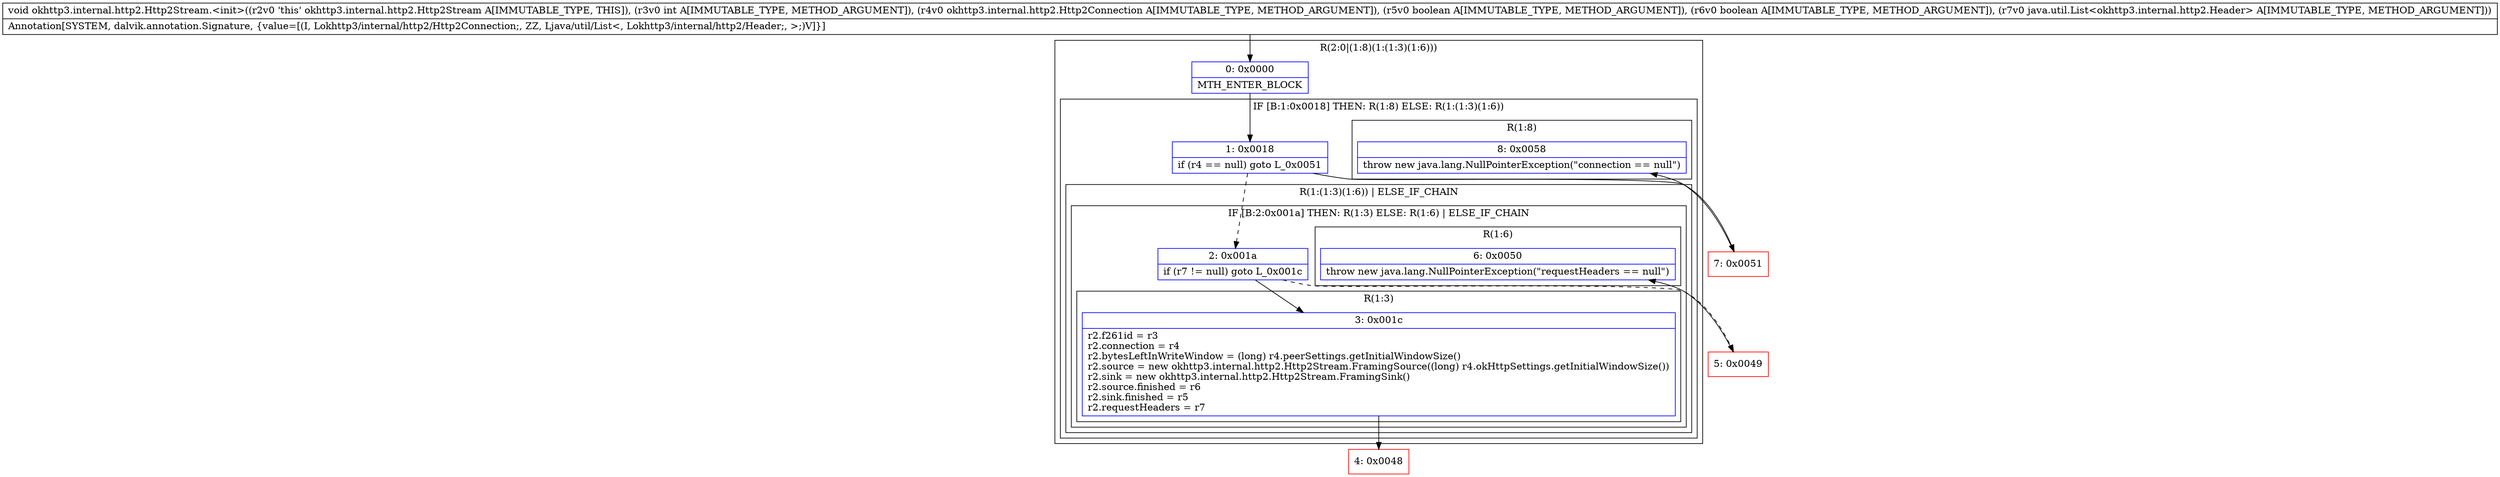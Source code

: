 digraph "CFG forokhttp3.internal.http2.Http2Stream.\<init\>(ILokhttp3\/internal\/http2\/Http2Connection;ZZLjava\/util\/List;)V" {
subgraph cluster_Region_1024253611 {
label = "R(2:0|(1:8)(1:(1:3)(1:6)))";
node [shape=record,color=blue];
Node_0 [shape=record,label="{0\:\ 0x0000|MTH_ENTER_BLOCK\l}"];
subgraph cluster_IfRegion_1463860313 {
label = "IF [B:1:0x0018] THEN: R(1:8) ELSE: R(1:(1:3)(1:6))";
node [shape=record,color=blue];
Node_1 [shape=record,label="{1\:\ 0x0018|if (r4 == null) goto L_0x0051\l}"];
subgraph cluster_Region_65111699 {
label = "R(1:8)";
node [shape=record,color=blue];
Node_8 [shape=record,label="{8\:\ 0x0058|throw new java.lang.NullPointerException(\"connection == null\")\l}"];
}
subgraph cluster_Region_842908178 {
label = "R(1:(1:3)(1:6)) | ELSE_IF_CHAIN\l";
node [shape=record,color=blue];
subgraph cluster_IfRegion_1763683192 {
label = "IF [B:2:0x001a] THEN: R(1:3) ELSE: R(1:6) | ELSE_IF_CHAIN\l";
node [shape=record,color=blue];
Node_2 [shape=record,label="{2\:\ 0x001a|if (r7 != null) goto L_0x001c\l}"];
subgraph cluster_Region_1005547638 {
label = "R(1:3)";
node [shape=record,color=blue];
Node_3 [shape=record,label="{3\:\ 0x001c|r2.f261id = r3\lr2.connection = r4\lr2.bytesLeftInWriteWindow = (long) r4.peerSettings.getInitialWindowSize()\lr2.source = new okhttp3.internal.http2.Http2Stream.FramingSource((long) r4.okHttpSettings.getInitialWindowSize())\lr2.sink = new okhttp3.internal.http2.Http2Stream.FramingSink()\lr2.source.finished = r6\lr2.sink.finished = r5\lr2.requestHeaders = r7\l}"];
}
subgraph cluster_Region_884325510 {
label = "R(1:6)";
node [shape=record,color=blue];
Node_6 [shape=record,label="{6\:\ 0x0050|throw new java.lang.NullPointerException(\"requestHeaders == null\")\l}"];
}
}
}
}
}
Node_4 [shape=record,color=red,label="{4\:\ 0x0048}"];
Node_5 [shape=record,color=red,label="{5\:\ 0x0049}"];
Node_7 [shape=record,color=red,label="{7\:\ 0x0051}"];
MethodNode[shape=record,label="{void okhttp3.internal.http2.Http2Stream.\<init\>((r2v0 'this' okhttp3.internal.http2.Http2Stream A[IMMUTABLE_TYPE, THIS]), (r3v0 int A[IMMUTABLE_TYPE, METHOD_ARGUMENT]), (r4v0 okhttp3.internal.http2.Http2Connection A[IMMUTABLE_TYPE, METHOD_ARGUMENT]), (r5v0 boolean A[IMMUTABLE_TYPE, METHOD_ARGUMENT]), (r6v0 boolean A[IMMUTABLE_TYPE, METHOD_ARGUMENT]), (r7v0 java.util.List\<okhttp3.internal.http2.Header\> A[IMMUTABLE_TYPE, METHOD_ARGUMENT]))  | Annotation[SYSTEM, dalvik.annotation.Signature, \{value=[(I, Lokhttp3\/internal\/http2\/Http2Connection;, ZZ, Ljava\/util\/List\<, Lokhttp3\/internal\/http2\/Header;, \>;)V]\}]\l}"];
MethodNode -> Node_0;
Node_0 -> Node_1;
Node_1 -> Node_2[style=dashed];
Node_1 -> Node_7;
Node_2 -> Node_3;
Node_2 -> Node_5[style=dashed];
Node_3 -> Node_4;
Node_5 -> Node_6;
Node_7 -> Node_8;
}

